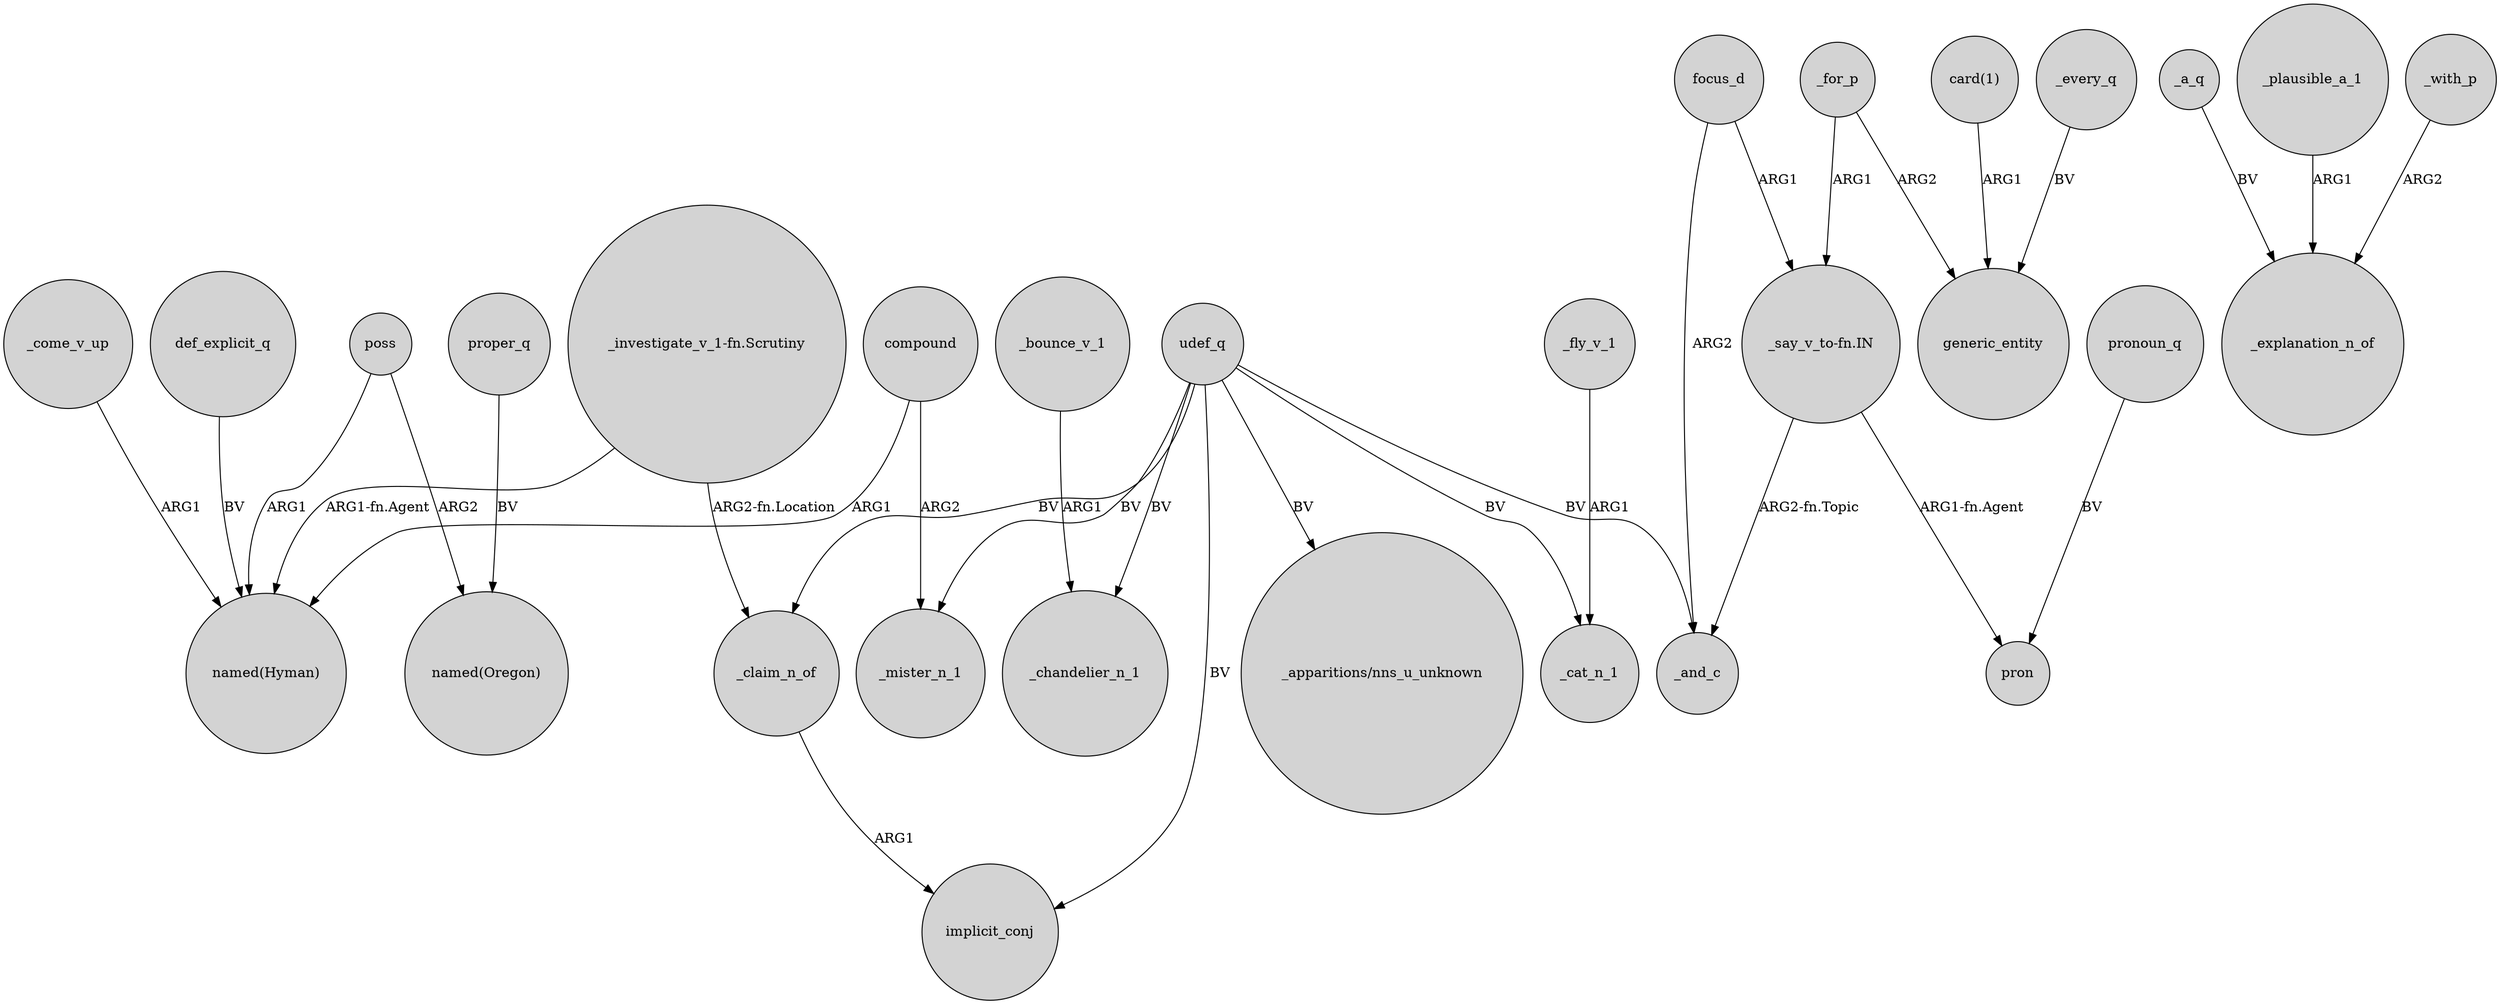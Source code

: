 digraph {
	node [shape=circle style=filled]
	compound -> "named(Hyman)" [label=ARG1]
	_a_q -> _explanation_n_of [label=BV]
	udef_q -> "_apparitions/nns_u_unknown" [label=BV]
	_for_p -> "_say_v_to-fn.IN" [label=ARG1]
	compound -> _mister_n_1 [label=ARG2]
	udef_q -> _chandelier_n_1 [label=BV]
	udef_q -> _mister_n_1 [label=BV]
	_for_p -> generic_entity [label=ARG2]
	_plausible_a_1 -> _explanation_n_of [label=ARG1]
	_every_q -> generic_entity [label=BV]
	udef_q -> implicit_conj [label=BV]
	focus_d -> _and_c [label=ARG2]
	pronoun_q -> pron [label=BV]
	_with_p -> _explanation_n_of [label=ARG2]
	"_investigate_v_1-fn.Scrutiny" -> "named(Hyman)" [label="ARG1-fn.Agent"]
	_claim_n_of -> implicit_conj [label=ARG1]
	_fly_v_1 -> _cat_n_1 [label=ARG1]
	proper_q -> "named(Oregon)" [label=BV]
	"_say_v_to-fn.IN" -> _and_c [label="ARG2-fn.Topic"]
	"_investigate_v_1-fn.Scrutiny" -> _claim_n_of [label="ARG2-fn.Location"]
	def_explicit_q -> "named(Hyman)" [label=BV]
	"_say_v_to-fn.IN" -> pron [label="ARG1-fn.Agent"]
	udef_q -> _cat_n_1 [label=BV]
	"card(1)" -> generic_entity [label=ARG1]
	poss -> "named(Hyman)" [label=ARG1]
	_come_v_up -> "named(Hyman)" [label=ARG1]
	udef_q -> _claim_n_of [label=BV]
	poss -> "named(Oregon)" [label=ARG2]
	udef_q -> _and_c [label=BV]
	_bounce_v_1 -> _chandelier_n_1 [label=ARG1]
	focus_d -> "_say_v_to-fn.IN" [label=ARG1]
}
